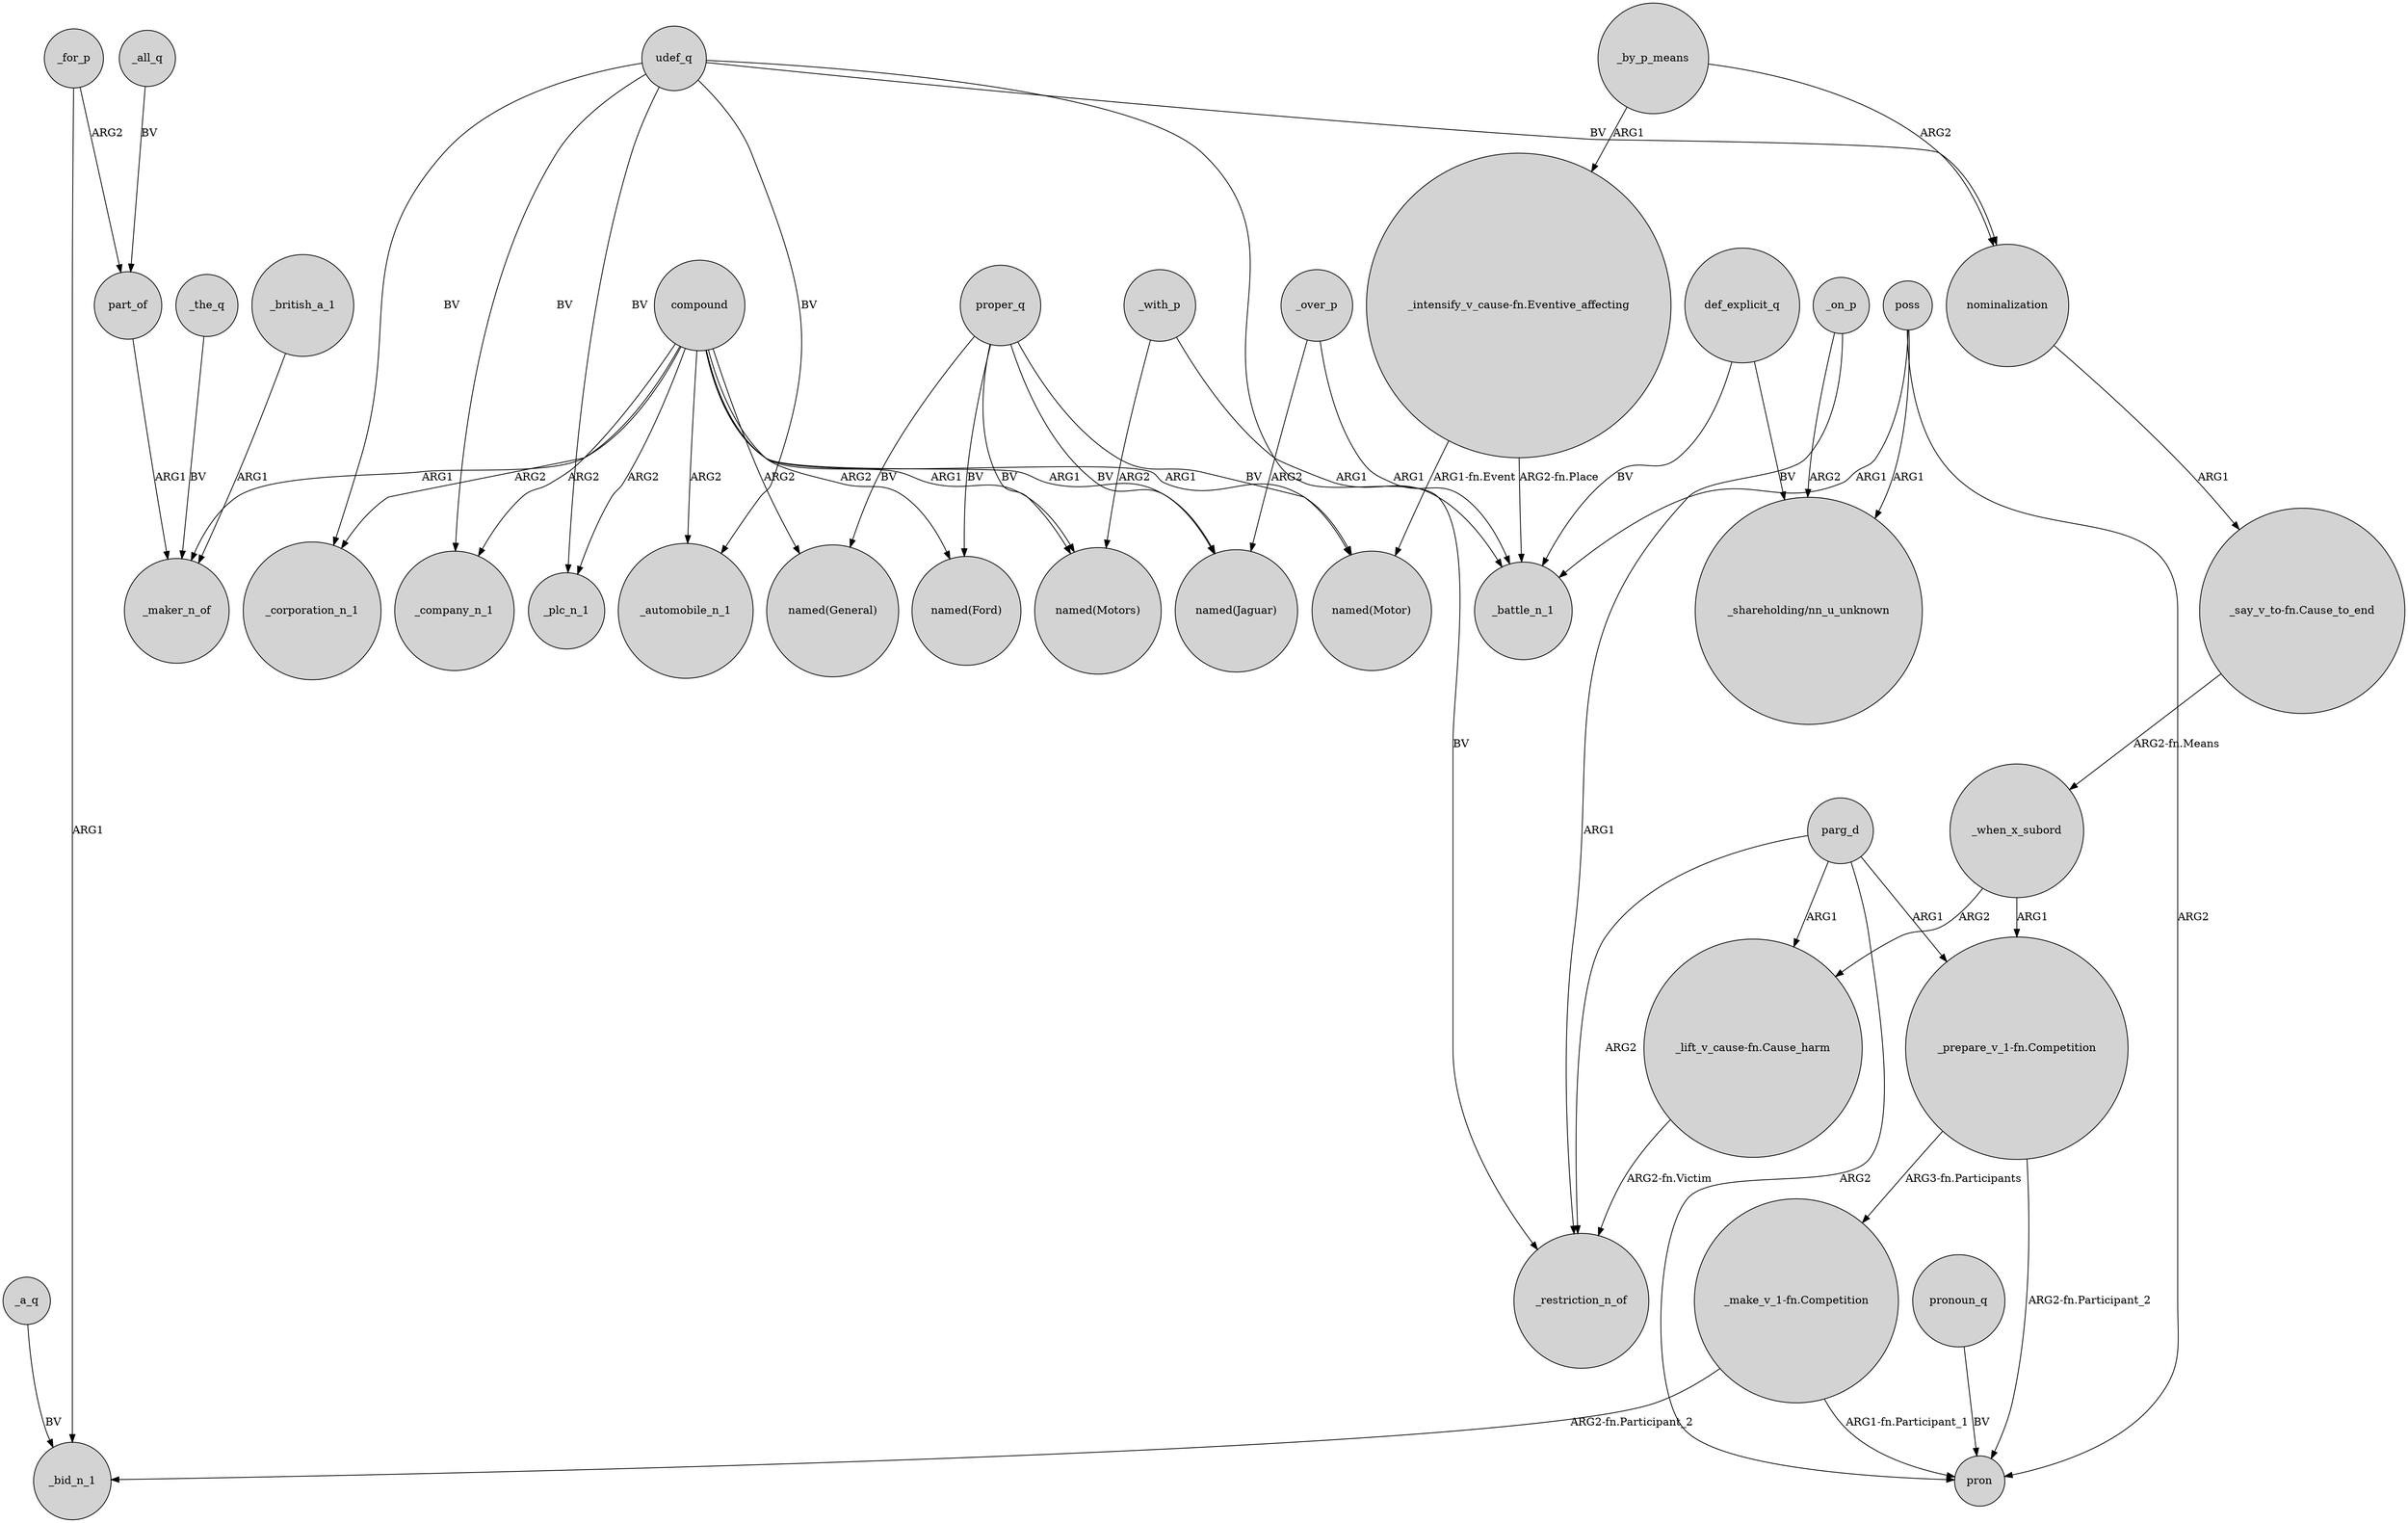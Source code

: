 digraph {
	node [shape=circle style=filled]
	_a_q -> _bid_n_1 [label=BV]
	"_intensify_v_cause-fn.Eventive_affecting" -> _battle_n_1 [label="ARG2-fn.Place"]
	parg_d -> _restriction_n_of [label=ARG2]
	_british_a_1 -> _maker_n_of [label=ARG1]
	def_explicit_q -> "_shareholding/nn_u_unknown" [label=BV]
	compound -> _plc_n_1 [label=ARG2]
	proper_q -> "named(Ford)" [label=BV]
	compound -> _company_n_1 [label=ARG2]
	nominalization -> "_say_v_to-fn.Cause_to_end" [label=ARG1]
	udef_q -> _company_n_1 [label=BV]
	parg_d -> pron [label=ARG2]
	udef_q -> nominalization [label=BV]
	_for_p -> part_of [label=ARG2]
	proper_q -> "named(Motor)" [label=BV]
	"_prepare_v_1-fn.Competition" -> "_make_v_1-fn.Competition" [label="ARG3-fn.Participants"]
	compound -> "named(Ford)" [label=ARG2]
	"_prepare_v_1-fn.Competition" -> pron [label="ARG2-fn.Participant_2"]
	udef_q -> _restriction_n_of [label=BV]
	_all_q -> part_of [label=BV]
	_by_p_means -> "_intensify_v_cause-fn.Eventive_affecting" [label=ARG1]
	_with_p -> _battle_n_1 [label=ARG1]
	_on_p -> _restriction_n_of [label=ARG1]
	udef_q -> _automobile_n_1 [label=BV]
	poss -> "_shareholding/nn_u_unknown" [label=ARG1]
	part_of -> _maker_n_of [label=ARG1]
	pronoun_q -> pron [label=BV]
	compound -> "named(Motors)" [label=ARG1]
	poss -> pron [label=ARG2]
	poss -> _battle_n_1 [label=ARG1]
	"_lift_v_cause-fn.Cause_harm" -> _restriction_n_of [label="ARG2-fn.Victim"]
	parg_d -> "_lift_v_cause-fn.Cause_harm" [label=ARG1]
	"_make_v_1-fn.Competition" -> pron [label="ARG1-fn.Participant_1"]
	_by_p_means -> nominalization [label=ARG2]
	_with_p -> "named(Motors)" [label=ARG2]
	proper_q -> "named(Jaguar)" [label=BV]
	_when_x_subord -> "_lift_v_cause-fn.Cause_harm" [label=ARG2]
	proper_q -> "named(General)" [label=BV]
	parg_d -> "_prepare_v_1-fn.Competition" [label=ARG1]
	compound -> _corporation_n_1 [label=ARG2]
	compound -> _maker_n_of [label=ARG1]
	udef_q -> _corporation_n_1 [label=BV]
	_for_p -> _bid_n_1 [label=ARG1]
	_on_p -> "_shareholding/nn_u_unknown" [label=ARG2]
	_over_p -> _battle_n_1 [label=ARG1]
	_the_q -> _maker_n_of [label=BV]
	_over_p -> "named(Jaguar)" [label=ARG2]
	"_intensify_v_cause-fn.Eventive_affecting" -> "named(Motor)" [label="ARG1-fn.Event"]
	"_make_v_1-fn.Competition" -> _bid_n_1 [label="ARG2-fn.Participant_2"]
	compound -> _automobile_n_1 [label=ARG2]
	def_explicit_q -> _battle_n_1 [label=BV]
	udef_q -> _plc_n_1 [label=BV]
	proper_q -> "named(Motors)" [label=BV]
	compound -> "named(Motor)" [label=ARG1]
	compound -> "named(General)" [label=ARG2]
	"_say_v_to-fn.Cause_to_end" -> _when_x_subord [label="ARG2-fn.Means"]
	_when_x_subord -> "_prepare_v_1-fn.Competition" [label=ARG1]
	compound -> "named(Jaguar)" [label=ARG1]
}
